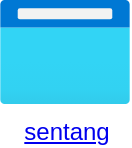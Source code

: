 <mxfile version="28.2.7">
  <diagram name="Page-1" id="_GwjLvSYHDaISPEABcEc">
    <mxGraphModel dx="695" dy="415" grid="1" gridSize="10" guides="1" tooltips="1" connect="1" arrows="1" fold="1" page="1" pageScale="1" pageWidth="850" pageHeight="1100" math="0" shadow="0">
      <root>
        <mxCell id="0" />
        <mxCell id="1" parent="0" />
        <mxCell id="_lyQtnQ2qPUpcMT8xCgQ-4" value="&lt;a href=&quot;https://www.sentang.co/&quot;&gt;sentang&lt;/a&gt;" style="image;aspect=fixed;html=1;points=[];align=center;fontSize=12;image=img/lib/azure2/general/Browser.svg;" vertex="1" parent="1">
          <mxGeometry x="60" y="150" width="65" height="52" as="geometry" />
        </mxCell>
      </root>
    </mxGraphModel>
  </diagram>
</mxfile>
